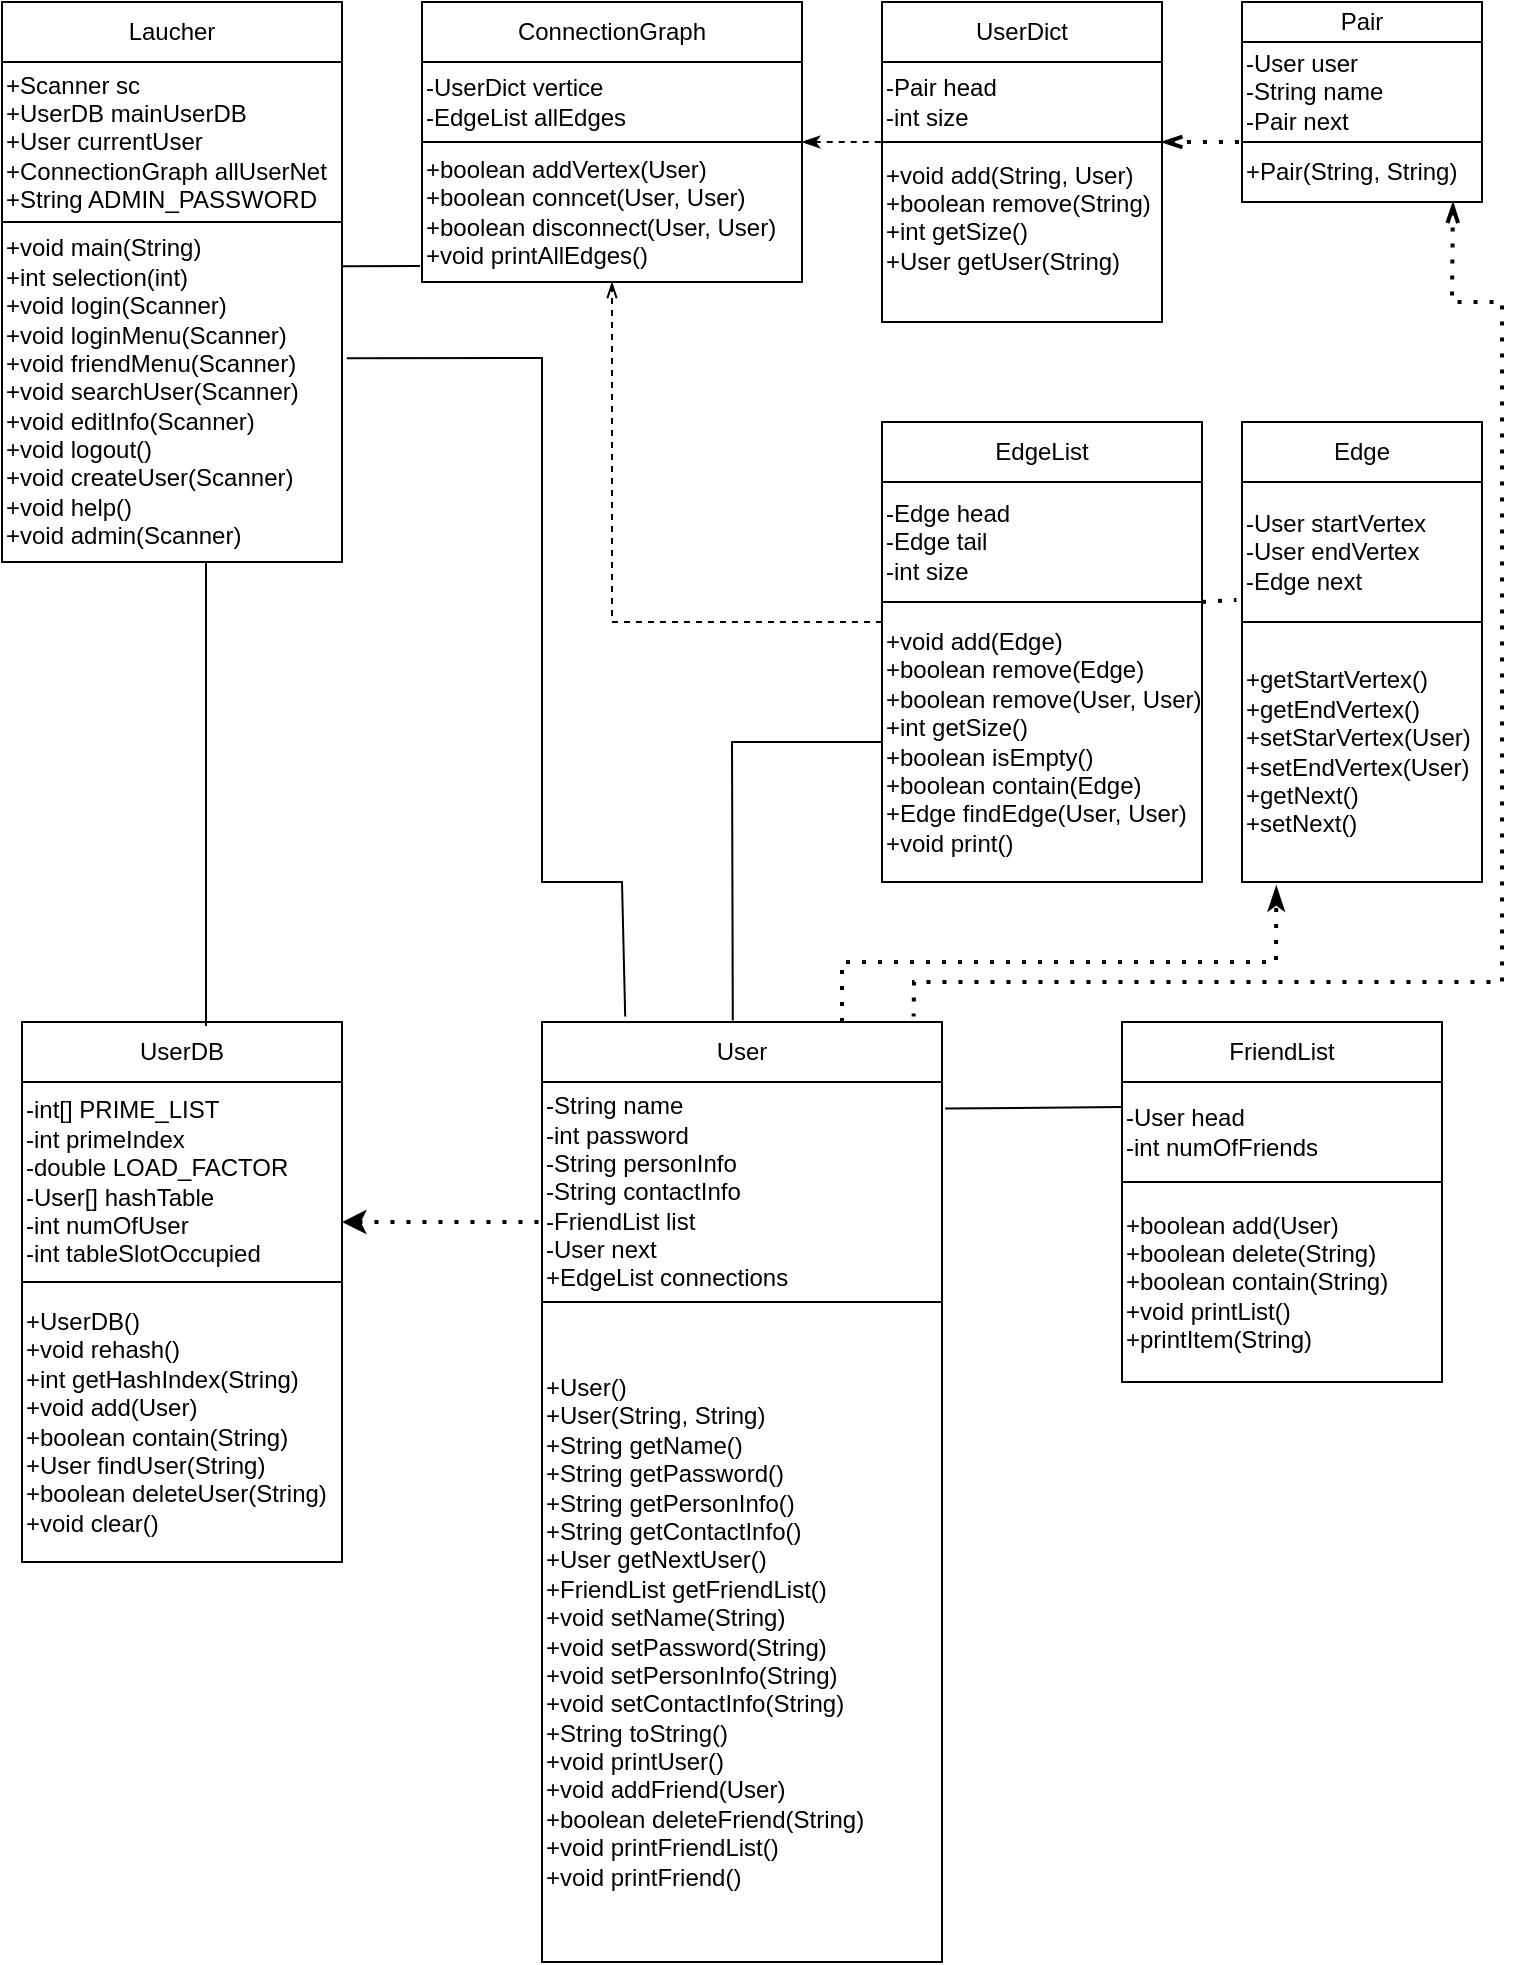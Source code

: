 <mxfile version="24.8.4">
  <diagram id="C5RBs43oDa-KdzZeNtuy" name="Page-1">
    <mxGraphModel dx="989" dy="509" grid="1" gridSize="10" guides="1" tooltips="1" connect="1" arrows="1" fold="1" page="1" pageScale="1" pageWidth="827" pageHeight="1169" math="0" shadow="0">
      <root>
        <mxCell id="WIyWlLk6GJQsqaUBKTNV-0" />
        <mxCell id="WIyWlLk6GJQsqaUBKTNV-1" parent="WIyWlLk6GJQsqaUBKTNV-0" />
        <mxCell id="Twu2v_B24_iK9aNCSJhN-1" value="Laucher" style="rounded=0;whiteSpace=wrap;html=1;" parent="WIyWlLk6GJQsqaUBKTNV-1" vertex="1">
          <mxGeometry x="60" y="50" width="170" height="30" as="geometry" />
        </mxCell>
        <mxCell id="Twu2v_B24_iK9aNCSJhN-2" value="+Scanner sc&lt;div&gt;+UserDB mainUserDB&lt;/div&gt;&lt;div&gt;+User currentUser&lt;/div&gt;&lt;div&gt;+ConnectionGraph allUserNet&lt;/div&gt;&lt;div&gt;+String ADMIN_PASSWORD&lt;/div&gt;" style="rounded=0;whiteSpace=wrap;html=1;align=left;" parent="WIyWlLk6GJQsqaUBKTNV-1" vertex="1">
          <mxGeometry x="60" y="80" width="170" height="80" as="geometry" />
        </mxCell>
        <mxCell id="Twu2v_B24_iK9aNCSJhN-7" value="+void main(String)&lt;div&gt;+int selection(int)&lt;/div&gt;&lt;div&gt;+void login(Scanner)&lt;/div&gt;&lt;div&gt;+void loginMenu(Scanner)&lt;/div&gt;&lt;div&gt;+void friendMenu(Scanner)&lt;/div&gt;&lt;div&gt;+void searchUser(Scanner)&lt;/div&gt;&lt;div&gt;+void editInfo(Scanner)&lt;/div&gt;&lt;div&gt;+void logout()&lt;/div&gt;&lt;div&gt;+void createUser(Scanner)&lt;/div&gt;&lt;div&gt;+void help()&lt;/div&gt;&lt;div&gt;+void admin(Scanner)&lt;/div&gt;" style="rounded=0;whiteSpace=wrap;html=1;align=left;" parent="WIyWlLk6GJQsqaUBKTNV-1" vertex="1">
          <mxGeometry x="60" y="160" width="170" height="170" as="geometry" />
        </mxCell>
        <mxCell id="Twu2v_B24_iK9aNCSJhN-9" value="User" style="rounded=0;whiteSpace=wrap;html=1;" parent="WIyWlLk6GJQsqaUBKTNV-1" vertex="1">
          <mxGeometry x="330" y="560" width="200" height="30" as="geometry" />
        </mxCell>
        <mxCell id="Twu2v_B24_iK9aNCSJhN-10" value="-String name&lt;div&gt;-int password&lt;/div&gt;&lt;div&gt;-String personInfo&lt;/div&gt;&lt;div&gt;-String contactInfo&lt;/div&gt;&lt;div&gt;-FriendList list&lt;/div&gt;&lt;div&gt;-User next&lt;/div&gt;&lt;div&gt;+EdgeList connections&lt;/div&gt;" style="rounded=0;whiteSpace=wrap;html=1;align=left;" parent="WIyWlLk6GJQsqaUBKTNV-1" vertex="1">
          <mxGeometry x="330" y="590" width="200" height="110" as="geometry" />
        </mxCell>
        <mxCell id="Twu2v_B24_iK9aNCSJhN-11" value="&lt;div&gt;+User()&lt;/div&gt;&lt;div&gt;+User(String, String)&lt;/div&gt;+String getName()&lt;div&gt;+String getPassword()&lt;/div&gt;&lt;div&gt;+String getPersonInfo()&lt;/div&gt;&lt;div&gt;+String getContactInfo()&lt;/div&gt;&lt;div&gt;+User getNextUser()&lt;/div&gt;&lt;div&gt;+FriendList getFriendList()&lt;/div&gt;&lt;div&gt;+void setName(String)&lt;/div&gt;&lt;div&gt;+void setPassword(String)&lt;/div&gt;&lt;div&gt;+void setPersonInfo(String)&lt;/div&gt;&lt;div&gt;+void setContactInfo(String)&lt;/div&gt;&lt;div&gt;+String toString()&lt;/div&gt;&lt;div&gt;+void printUser()&lt;/div&gt;&lt;div&gt;+void addFriend(User)&lt;/div&gt;&lt;div&gt;+boolean deleteFriend(String)&lt;/div&gt;&lt;div&gt;+void printFriendList()&lt;/div&gt;&lt;div&gt;+void printFriend()&lt;/div&gt;" style="rounded=0;whiteSpace=wrap;html=1;align=left;" parent="WIyWlLk6GJQsqaUBKTNV-1" vertex="1">
          <mxGeometry x="330" y="700" width="200" height="330" as="geometry" />
        </mxCell>
        <mxCell id="oc4BmjnJDMM5uOEtCU5Y-1" value="FriendList" style="rounded=0;whiteSpace=wrap;html=1;" parent="WIyWlLk6GJQsqaUBKTNV-1" vertex="1">
          <mxGeometry x="620" y="560" width="160" height="30" as="geometry" />
        </mxCell>
        <mxCell id="oc4BmjnJDMM5uOEtCU5Y-2" value="-User head&lt;div&gt;-int numOfFriends&lt;/div&gt;" style="rounded=0;whiteSpace=wrap;html=1;align=left;" parent="WIyWlLk6GJQsqaUBKTNV-1" vertex="1">
          <mxGeometry x="620" y="590" width="160" height="50" as="geometry" />
        </mxCell>
        <mxCell id="oc4BmjnJDMM5uOEtCU5Y-3" value="+boolean add(User)&lt;div&gt;+boolean delete(String)&lt;/div&gt;&lt;div style=&quot;&quot;&gt;+boolean contain(String)&lt;/div&gt;&lt;div style=&quot;&quot;&gt;+void printList()&lt;/div&gt;&lt;div style=&quot;&quot;&gt;+printItem(String)&lt;/div&gt;" style="rounded=0;whiteSpace=wrap;html=1;align=left;" parent="WIyWlLk6GJQsqaUBKTNV-1" vertex="1">
          <mxGeometry x="620" y="640" width="160" height="100" as="geometry" />
        </mxCell>
        <mxCell id="oc4BmjnJDMM5uOEtCU5Y-4" value="UserDB" style="rounded=0;whiteSpace=wrap;html=1;" parent="WIyWlLk6GJQsqaUBKTNV-1" vertex="1">
          <mxGeometry x="70" y="560" width="160" height="30" as="geometry" />
        </mxCell>
        <mxCell id="oc4BmjnJDMM5uOEtCU5Y-5" value="-int[] PRIME_LIST&lt;div&gt;-int primeIndex&lt;/div&gt;&lt;div&gt;-double LOAD_FACTOR&lt;/div&gt;&lt;div&gt;-User[] hashTable&lt;/div&gt;&lt;div&gt;-int numOfUser&lt;/div&gt;&lt;div&gt;-int tableSlotOccupied&lt;/div&gt;" style="rounded=0;whiteSpace=wrap;html=1;align=left;" parent="WIyWlLk6GJQsqaUBKTNV-1" vertex="1">
          <mxGeometry x="70" y="590" width="160" height="100" as="geometry" />
        </mxCell>
        <mxCell id="oc4BmjnJDMM5uOEtCU5Y-6" value="+UserDB()&lt;div&gt;+void rehash()&lt;/div&gt;&lt;div&gt;+int getHashIndex(String)&lt;/div&gt;&lt;div&gt;+void add(User)&lt;/div&gt;&lt;div&gt;+boolean contain(String)&lt;/div&gt;&lt;div&gt;+User findUser(String)&lt;/div&gt;&lt;div&gt;+boolean deleteUser(String)&lt;/div&gt;&lt;div&gt;+void clear()&lt;/div&gt;" style="rounded=0;whiteSpace=wrap;html=1;align=left;" parent="WIyWlLk6GJQsqaUBKTNV-1" vertex="1">
          <mxGeometry x="70" y="690" width="160" height="140" as="geometry" />
        </mxCell>
        <mxCell id="oc4BmjnJDMM5uOEtCU5Y-8" value="" style="endArrow=none;html=1;rounded=0;entryX=0;entryY=0.25;entryDx=0;entryDy=0;exitX=1.008;exitY=0.121;exitDx=0;exitDy=0;exitPerimeter=0;" parent="WIyWlLk6GJQsqaUBKTNV-1" source="Twu2v_B24_iK9aNCSJhN-10" target="oc4BmjnJDMM5uOEtCU5Y-2" edge="1">
          <mxGeometry width="50" height="50" relative="1" as="geometry">
            <mxPoint x="340" y="650" as="sourcePoint" />
            <mxPoint x="390" y="600" as="targetPoint" />
            <Array as="points" />
          </mxGeometry>
        </mxCell>
        <mxCell id="FnNgTIzWg1EHouqrM-7K-0" value="ConnectionGraph" style="rounded=0;whiteSpace=wrap;html=1;" vertex="1" parent="WIyWlLk6GJQsqaUBKTNV-1">
          <mxGeometry x="270" y="50" width="190" height="30" as="geometry" />
        </mxCell>
        <mxCell id="FnNgTIzWg1EHouqrM-7K-1" value="-UserDict vertice&lt;div&gt;-EdgeList allEdges&lt;/div&gt;" style="rounded=0;whiteSpace=wrap;html=1;align=left;" vertex="1" parent="WIyWlLk6GJQsqaUBKTNV-1">
          <mxGeometry x="270" y="80" width="190" height="40" as="geometry" />
        </mxCell>
        <mxCell id="FnNgTIzWg1EHouqrM-7K-2" value="+boolean addVertex(User)&lt;div&gt;+boolean conncet(User, User)&lt;/div&gt;&lt;div style=&quot;&quot;&gt;+boolean disconnect(User, User)&lt;/div&gt;&lt;div style=&quot;&quot;&gt;+void printAllEdges()&lt;/div&gt;" style="rounded=0;whiteSpace=wrap;html=1;align=left;" vertex="1" parent="WIyWlLk6GJQsqaUBKTNV-1">
          <mxGeometry x="270" y="120" width="190" height="70" as="geometry" />
        </mxCell>
        <mxCell id="FnNgTIzWg1EHouqrM-7K-3" value="UserDict" style="rounded=0;whiteSpace=wrap;html=1;" vertex="1" parent="WIyWlLk6GJQsqaUBKTNV-1">
          <mxGeometry x="500" y="50" width="140" height="30" as="geometry" />
        </mxCell>
        <mxCell id="FnNgTIzWg1EHouqrM-7K-4" value="-Pair head&lt;div&gt;-int size&lt;/div&gt;" style="rounded=0;whiteSpace=wrap;html=1;align=left;" vertex="1" parent="WIyWlLk6GJQsqaUBKTNV-1">
          <mxGeometry x="500" y="80" width="140" height="40" as="geometry" />
        </mxCell>
        <mxCell id="FnNgTIzWg1EHouqrM-7K-5" value="Pair" style="rounded=0;whiteSpace=wrap;html=1;" vertex="1" parent="WIyWlLk6GJQsqaUBKTNV-1">
          <mxGeometry x="680" y="50" width="120" height="20" as="geometry" />
        </mxCell>
        <mxCell id="FnNgTIzWg1EHouqrM-7K-6" value="-User user&lt;div&gt;-String name&lt;/div&gt;&lt;div&gt;-Pair next&lt;/div&gt;" style="rounded=0;whiteSpace=wrap;html=1;align=left;" vertex="1" parent="WIyWlLk6GJQsqaUBKTNV-1">
          <mxGeometry x="680" y="70" width="120" height="50" as="geometry" />
        </mxCell>
        <mxCell id="FnNgTIzWg1EHouqrM-7K-7" value="+Pair(String, String)" style="rounded=0;whiteSpace=wrap;html=1;align=left;" vertex="1" parent="WIyWlLk6GJQsqaUBKTNV-1">
          <mxGeometry x="680" y="120" width="120" height="30" as="geometry" />
        </mxCell>
        <mxCell id="FnNgTIzWg1EHouqrM-7K-8" value="+void add(String, User)&lt;div&gt;+boolean remove(String)&lt;/div&gt;&lt;div style=&quot;&quot;&gt;+int getSize()&lt;/div&gt;&lt;div style=&quot;&quot;&gt;+User getUser(String)&lt;/div&gt;&lt;div style=&quot;&quot;&gt;&lt;br&gt;&lt;/div&gt;" style="rounded=0;whiteSpace=wrap;html=1;align=left;" vertex="1" parent="WIyWlLk6GJQsqaUBKTNV-1">
          <mxGeometry x="500" y="120" width="140" height="90" as="geometry" />
        </mxCell>
        <mxCell id="FnNgTIzWg1EHouqrM-7K-9" value="EdgeList" style="rounded=0;whiteSpace=wrap;html=1;" vertex="1" parent="WIyWlLk6GJQsqaUBKTNV-1">
          <mxGeometry x="500" y="260" width="160" height="30" as="geometry" />
        </mxCell>
        <mxCell id="FnNgTIzWg1EHouqrM-7K-10" value="-Edge head&lt;div&gt;-Edge tail&lt;/div&gt;&lt;div&gt;-int size&lt;/div&gt;" style="rounded=0;whiteSpace=wrap;html=1;align=left;" vertex="1" parent="WIyWlLk6GJQsqaUBKTNV-1">
          <mxGeometry x="500" y="290" width="160" height="60" as="geometry" />
        </mxCell>
        <mxCell id="FnNgTIzWg1EHouqrM-7K-11" value="+void add(Edge)&lt;div&gt;+boolean remove(Edge)&lt;/div&gt;&lt;div&gt;+boolean remove(User, User)&lt;/div&gt;&lt;div&gt;+int getSize()&lt;/div&gt;&lt;div&gt;+boolean isEmpty()&lt;/div&gt;&lt;div&gt;+boolean contain(Edge)&lt;/div&gt;&lt;div&gt;+Edge findEdge(User, User)&lt;/div&gt;&lt;div&gt;+void print()&lt;/div&gt;" style="rounded=0;whiteSpace=wrap;html=1;align=left;" vertex="1" parent="WIyWlLk6GJQsqaUBKTNV-1">
          <mxGeometry x="500" y="350" width="160" height="140" as="geometry" />
        </mxCell>
        <mxCell id="FnNgTIzWg1EHouqrM-7K-12" value="Edge" style="rounded=0;whiteSpace=wrap;html=1;" vertex="1" parent="WIyWlLk6GJQsqaUBKTNV-1">
          <mxGeometry x="680" y="260" width="120" height="30" as="geometry" />
        </mxCell>
        <mxCell id="FnNgTIzWg1EHouqrM-7K-13" value="-User startVertex&lt;div&gt;-User endVertex&lt;/div&gt;&lt;div&gt;-Edge next&lt;/div&gt;" style="rounded=0;whiteSpace=wrap;html=1;align=left;" vertex="1" parent="WIyWlLk6GJQsqaUBKTNV-1">
          <mxGeometry x="680" y="290" width="120" height="70" as="geometry" />
        </mxCell>
        <mxCell id="FnNgTIzWg1EHouqrM-7K-14" value="+getStartVertex()&lt;div&gt;+getEndVertex()&lt;/div&gt;&lt;div&gt;+setStarVertex(User)&lt;/div&gt;&lt;div&gt;+setEndVertex(User)&lt;/div&gt;&lt;div&gt;+getNext()&lt;/div&gt;&lt;div&gt;+setNext()&lt;/div&gt;" style="rounded=0;whiteSpace=wrap;html=1;align=left;" vertex="1" parent="WIyWlLk6GJQsqaUBKTNV-1">
          <mxGeometry x="680" y="360" width="120" height="130" as="geometry" />
        </mxCell>
        <mxCell id="FnNgTIzWg1EHouqrM-7K-15" value="" style="endArrow=openThin;dashed=1;html=1;rounded=0;entryX=0.5;entryY=1;entryDx=0;entryDy=0;exitX=0;exitY=0.071;exitDx=0;exitDy=0;exitPerimeter=0;startArrow=none;startFill=0;endFill=0;" edge="1" parent="WIyWlLk6GJQsqaUBKTNV-1" source="FnNgTIzWg1EHouqrM-7K-11" target="FnNgTIzWg1EHouqrM-7K-2">
          <mxGeometry width="50" height="50" relative="1" as="geometry">
            <mxPoint x="480" y="330" as="sourcePoint" />
            <mxPoint x="530" y="280" as="targetPoint" />
            <Array as="points">
              <mxPoint x="365" y="360" />
            </Array>
          </mxGeometry>
        </mxCell>
        <mxCell id="FnNgTIzWg1EHouqrM-7K-16" value="" style="endArrow=none;dashed=1;html=1;rounded=0;exitX=1;exitY=0;exitDx=0;exitDy=0;entryX=0;entryY=0;entryDx=0;entryDy=0;startArrow=classicThin;startFill=1;" edge="1" parent="WIyWlLk6GJQsqaUBKTNV-1" source="FnNgTIzWg1EHouqrM-7K-2" target="FnNgTIzWg1EHouqrM-7K-8">
          <mxGeometry width="50" height="50" relative="1" as="geometry">
            <mxPoint x="480" y="330" as="sourcePoint" />
            <mxPoint x="530" y="280" as="targetPoint" />
          </mxGeometry>
        </mxCell>
        <mxCell id="FnNgTIzWg1EHouqrM-7K-17" value="" style="endArrow=none;dashed=1;html=1;dashPattern=1 3;strokeWidth=2;rounded=0;exitX=1;exitY=0;exitDx=0;exitDy=0;entryX=0;entryY=0;entryDx=0;entryDy=0;startArrow=openThin;startFill=0;" edge="1" parent="WIyWlLk6GJQsqaUBKTNV-1" source="FnNgTIzWg1EHouqrM-7K-8" target="FnNgTIzWg1EHouqrM-7K-7">
          <mxGeometry width="50" height="50" relative="1" as="geometry">
            <mxPoint x="480" y="330" as="sourcePoint" />
            <mxPoint x="530" y="280" as="targetPoint" />
          </mxGeometry>
        </mxCell>
        <mxCell id="FnNgTIzWg1EHouqrM-7K-18" value="" style="endArrow=none;dashed=1;html=1;dashPattern=1 3;strokeWidth=2;rounded=0;exitX=1;exitY=0;exitDx=0;exitDy=0;entryX=-0.023;entryY=0.842;entryDx=0;entryDy=0;entryPerimeter=0;" edge="1" parent="WIyWlLk6GJQsqaUBKTNV-1" source="FnNgTIzWg1EHouqrM-7K-11" target="FnNgTIzWg1EHouqrM-7K-13">
          <mxGeometry width="50" height="50" relative="1" as="geometry">
            <mxPoint x="480" y="330" as="sourcePoint" />
            <mxPoint x="530" y="280" as="targetPoint" />
          </mxGeometry>
        </mxCell>
        <mxCell id="FnNgTIzWg1EHouqrM-7K-19" value="" style="endArrow=none;html=1;rounded=0;exitX=0.477;exitY=-0.024;exitDx=0;exitDy=0;exitPerimeter=0;entryX=0;entryY=0.5;entryDx=0;entryDy=0;" edge="1" parent="WIyWlLk6GJQsqaUBKTNV-1" source="Twu2v_B24_iK9aNCSJhN-9" target="FnNgTIzWg1EHouqrM-7K-11">
          <mxGeometry width="50" height="50" relative="1" as="geometry">
            <mxPoint x="480" y="470" as="sourcePoint" />
            <mxPoint x="430" y="420" as="targetPoint" />
            <Array as="points">
              <mxPoint x="425" y="420" />
            </Array>
          </mxGeometry>
        </mxCell>
        <mxCell id="FnNgTIzWg1EHouqrM-7K-20" value="" style="endArrow=classicThin;dashed=1;html=1;dashPattern=1 3;strokeWidth=2;rounded=0;exitX=0.75;exitY=0;exitDx=0;exitDy=0;entryX=0.143;entryY=1.018;entryDx=0;entryDy=0;entryPerimeter=0;startArrow=none;startFill=0;endFill=1;" edge="1" parent="WIyWlLk6GJQsqaUBKTNV-1" source="Twu2v_B24_iK9aNCSJhN-9" target="FnNgTIzWg1EHouqrM-7K-14">
          <mxGeometry width="50" height="50" relative="1" as="geometry">
            <mxPoint x="480" y="530" as="sourcePoint" />
            <mxPoint x="740" y="530" as="targetPoint" />
            <Array as="points">
              <mxPoint x="480" y="530" />
              <mxPoint x="697" y="530" />
            </Array>
          </mxGeometry>
        </mxCell>
        <mxCell id="FnNgTIzWg1EHouqrM-7K-21" value="" style="endArrow=none;dashed=1;html=1;dashPattern=1 3;strokeWidth=2;rounded=0;exitX=0.879;exitY=1.01;exitDx=0;exitDy=0;exitPerimeter=0;entryX=0.929;entryY=-0.093;entryDx=0;entryDy=0;entryPerimeter=0;startArrow=openThin;startFill=0;" edge="1" parent="WIyWlLk6GJQsqaUBKTNV-1" source="FnNgTIzWg1EHouqrM-7K-7" target="Twu2v_B24_iK9aNCSJhN-9">
          <mxGeometry width="50" height="50" relative="1" as="geometry">
            <mxPoint x="480" y="330" as="sourcePoint" />
            <mxPoint x="790" y="540" as="targetPoint" />
            <Array as="points">
              <mxPoint x="785" y="200" />
              <mxPoint x="810" y="200" />
              <mxPoint x="810" y="540" />
              <mxPoint x="516" y="540" />
            </Array>
          </mxGeometry>
        </mxCell>
        <mxCell id="FnNgTIzWg1EHouqrM-7K-22" value="" style="endArrow=none;html=1;rounded=0;exitX=1.002;exitY=0.13;exitDx=0;exitDy=0;exitPerimeter=0;" edge="1" parent="WIyWlLk6GJQsqaUBKTNV-1" source="Twu2v_B24_iK9aNCSJhN-7">
          <mxGeometry width="50" height="50" relative="1" as="geometry">
            <mxPoint x="480" y="330" as="sourcePoint" />
            <mxPoint x="269" y="182" as="targetPoint" />
          </mxGeometry>
        </mxCell>
        <mxCell id="FnNgTIzWg1EHouqrM-7K-23" value="" style="endArrow=none;html=1;rounded=0;exitX=0.208;exitY=-0.093;exitDx=0;exitDy=0;exitPerimeter=0;entryX=1.014;entryY=0.401;entryDx=0;entryDy=0;entryPerimeter=0;" edge="1" parent="WIyWlLk6GJQsqaUBKTNV-1" source="Twu2v_B24_iK9aNCSJhN-9" target="Twu2v_B24_iK9aNCSJhN-7">
          <mxGeometry width="50" height="50" relative="1" as="geometry">
            <mxPoint x="480" y="330" as="sourcePoint" />
            <mxPoint x="530" y="280" as="targetPoint" />
            <Array as="points">
              <mxPoint x="370" y="490" />
              <mxPoint x="330" y="490" />
              <mxPoint x="330" y="228" />
            </Array>
          </mxGeometry>
        </mxCell>
        <mxCell id="FnNgTIzWg1EHouqrM-7K-26" value="" style="endArrow=none;html=1;rounded=0;entryX=0.6;entryY=1.002;entryDx=0;entryDy=0;entryPerimeter=0;exitX=0.575;exitY=0.068;exitDx=0;exitDy=0;exitPerimeter=0;" edge="1" parent="WIyWlLk6GJQsqaUBKTNV-1" source="oc4BmjnJDMM5uOEtCU5Y-4" target="Twu2v_B24_iK9aNCSJhN-7">
          <mxGeometry width="50" height="50" relative="1" as="geometry">
            <mxPoint x="480" y="400" as="sourcePoint" />
            <mxPoint x="530" y="350" as="targetPoint" />
          </mxGeometry>
        </mxCell>
        <mxCell id="FnNgTIzWg1EHouqrM-7K-27" value="" style="endArrow=none;dashed=1;html=1;dashPattern=1 3;strokeWidth=2;rounded=0;entryX=-0.009;entryY=0.636;entryDx=0;entryDy=0;entryPerimeter=0;startArrow=classic;startFill=1;" edge="1" parent="WIyWlLk6GJQsqaUBKTNV-1" target="Twu2v_B24_iK9aNCSJhN-10">
          <mxGeometry width="50" height="50" relative="1" as="geometry">
            <mxPoint x="230" y="660" as="sourcePoint" />
            <mxPoint x="280" y="610" as="targetPoint" />
          </mxGeometry>
        </mxCell>
      </root>
    </mxGraphModel>
  </diagram>
</mxfile>
